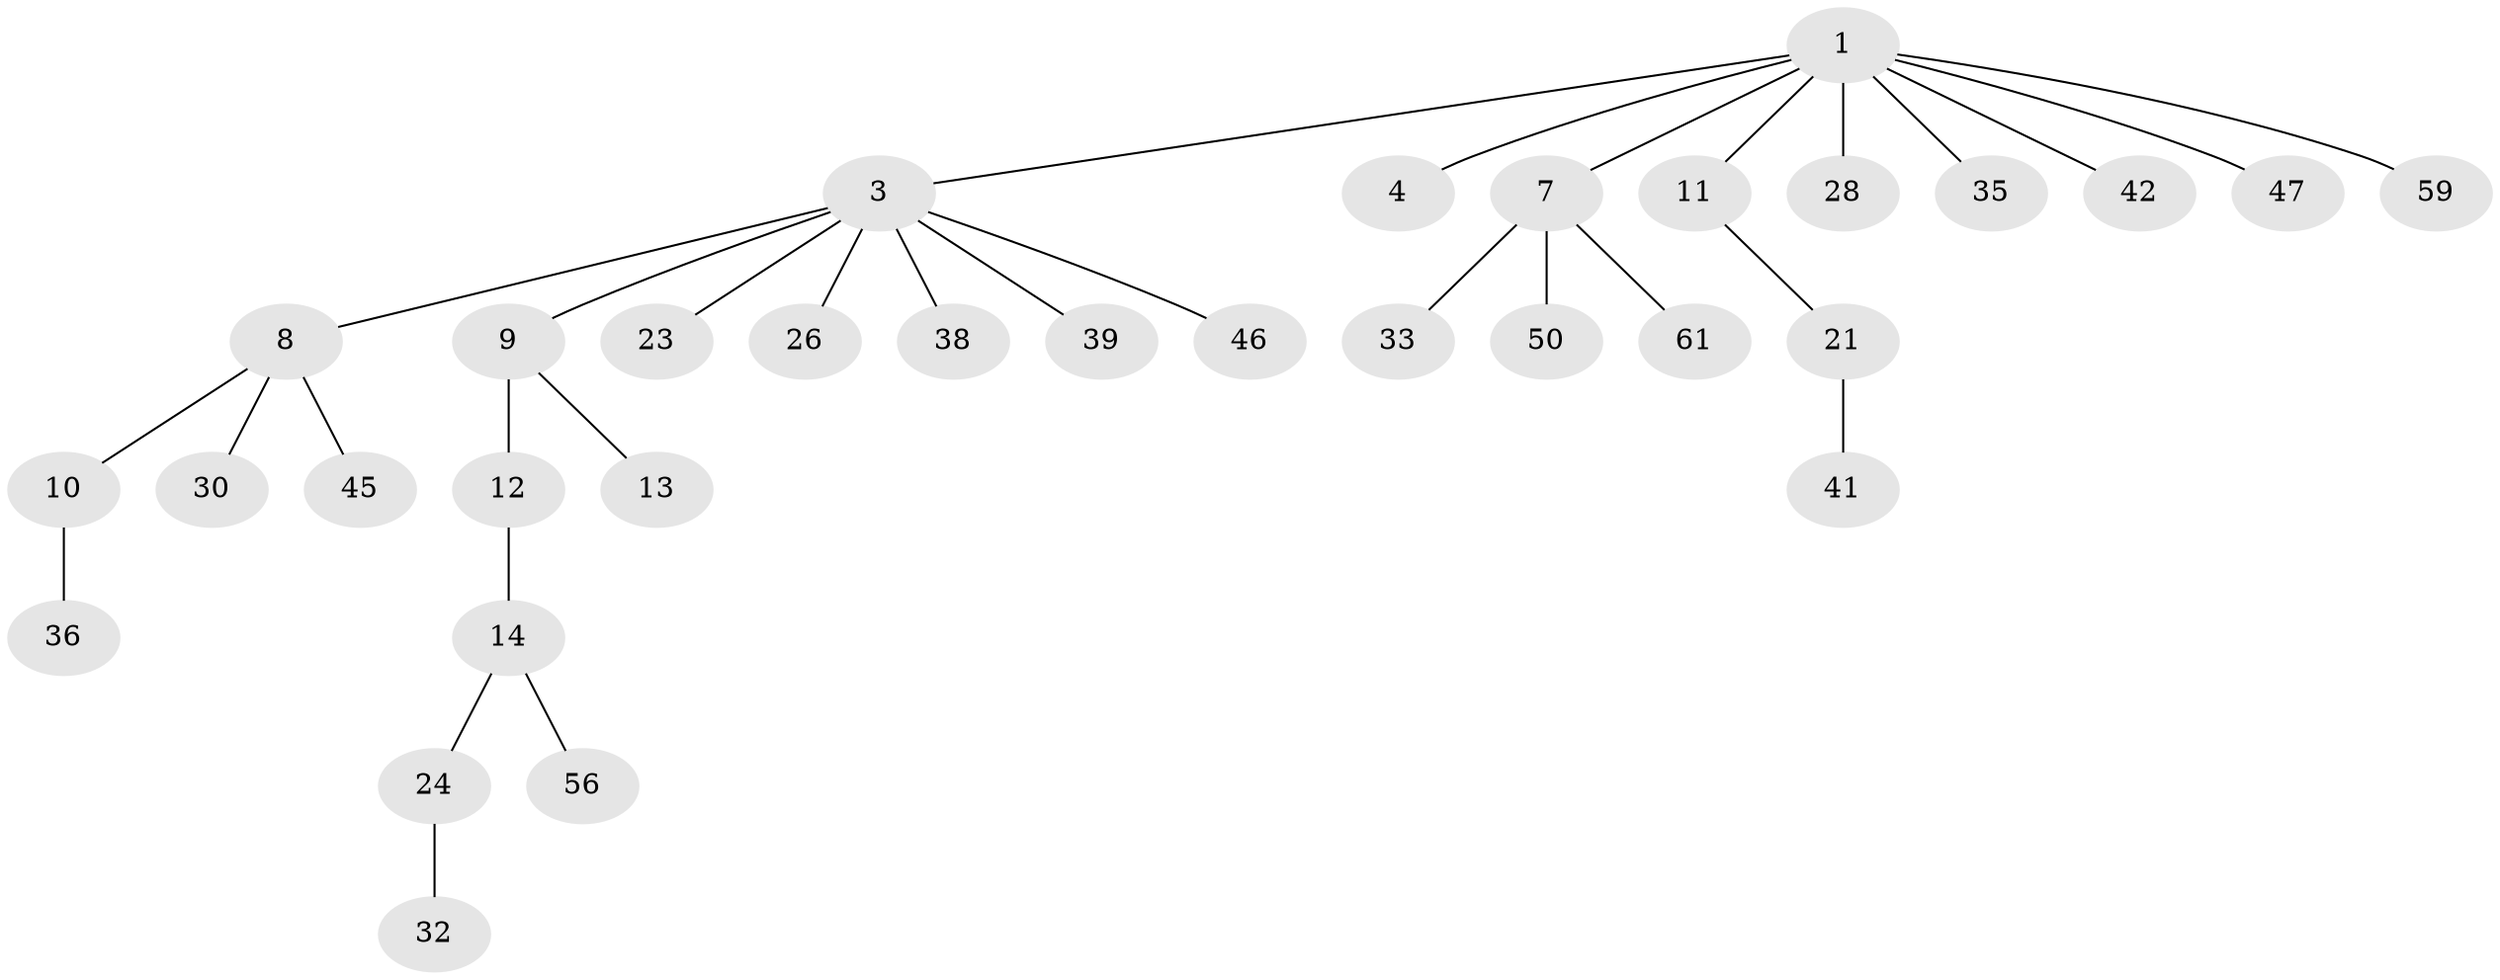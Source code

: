 // original degree distribution, {5: 0.015384615384615385, 6: 0.015384615384615385, 4: 0.13846153846153847, 2: 0.23076923076923078, 1: 0.5076923076923077, 3: 0.09230769230769231}
// Generated by graph-tools (version 1.1) at 2025/19/03/04/25 18:19:08]
// undirected, 32 vertices, 31 edges
graph export_dot {
graph [start="1"]
  node [color=gray90,style=filled];
  1 [super="+2"];
  3 [super="+6+5+16"];
  4 [super="+55"];
  7 [super="+40+37"];
  8 [super="+20+17"];
  9 [super="+31"];
  10;
  11;
  12;
  13;
  14 [super="+18+57"];
  21 [super="+27+43+34"];
  23;
  24 [super="+25"];
  26 [super="+64+65"];
  28;
  30;
  32;
  33;
  35 [super="+54"];
  36 [super="+58"];
  38;
  39 [super="+51"];
  41;
  42;
  45;
  46;
  47 [super="+53"];
  50 [super="+52"];
  56 [super="+62"];
  59;
  61;
  1 -- 3;
  1 -- 4;
  1 -- 28;
  1 -- 42;
  1 -- 35;
  1 -- 7;
  1 -- 59;
  1 -- 11;
  1 -- 47;
  3 -- 23;
  3 -- 38;
  3 -- 39;
  3 -- 26;
  3 -- 8;
  3 -- 9;
  3 -- 46;
  7 -- 33;
  7 -- 50;
  7 -- 61;
  8 -- 10;
  8 -- 45;
  8 -- 30;
  9 -- 12;
  9 -- 13;
  10 -- 36;
  11 -- 21;
  12 -- 14;
  14 -- 56;
  14 -- 24;
  21 -- 41;
  24 -- 32;
}
